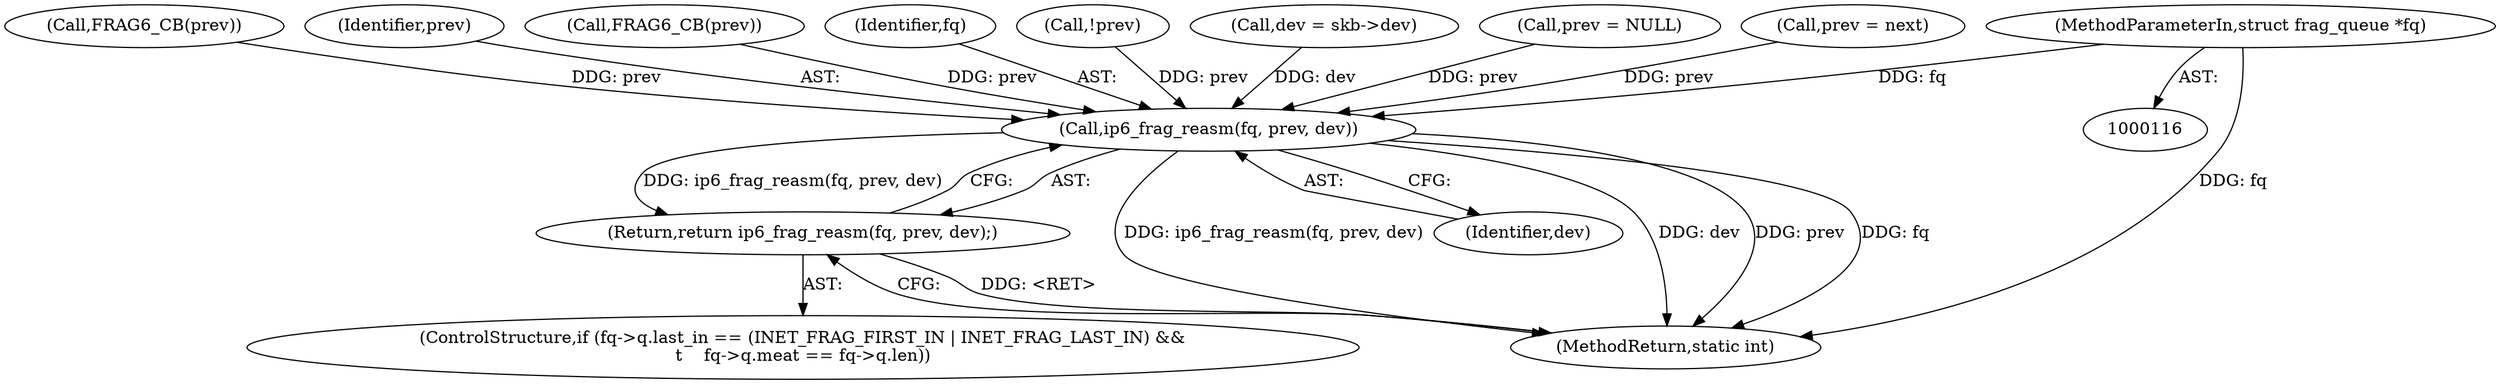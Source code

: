 digraph "0_linux_70789d7052239992824628db8133de08dc78e593_0@pointer" {
"1000117" [label="(MethodParameterIn,struct frag_queue *fq)"];
"1000672" [label="(Call,ip6_frag_reasm(fq, prev, dev))"];
"1000671" [label="(Return,return ip6_frag_reasm(fq, prev, dev);)"];
"1000410" [label="(Call,FRAG6_CB(prev))"];
"1000672" [label="(Call,ip6_frag_reasm(fq, prev, dev))"];
"1000117" [label="(MethodParameterIn,struct frag_queue *fq)"];
"1000649" [label="(ControlStructure,if (fq->q.last_in == (INET_FRAG_FIRST_IN | INET_FRAG_LAST_IN) &&\n\t    fq->q.meat == fq->q.len))"];
"1000674" [label="(Identifier,prev)"];
"1000675" [label="(Identifier,dev)"];
"1000360" [label="(Call,FRAG6_CB(prev))"];
"1000673" [label="(Identifier,fq)"];
"1000716" [label="(MethodReturn,static int)"];
"1000671" [label="(Return,return ip6_frag_reasm(fq, prev, dev);)"];
"1000356" [label="(Call,!prev)"];
"1000582" [label="(Call,dev = skb->dev)"];
"1000369" [label="(Call,prev = NULL)"];
"1000397" [label="(Call,prev = next)"];
"1000117" -> "1000116"  [label="AST: "];
"1000117" -> "1000716"  [label="DDG: fq"];
"1000117" -> "1000672"  [label="DDG: fq"];
"1000672" -> "1000671"  [label="AST: "];
"1000672" -> "1000675"  [label="CFG: "];
"1000673" -> "1000672"  [label="AST: "];
"1000674" -> "1000672"  [label="AST: "];
"1000675" -> "1000672"  [label="AST: "];
"1000671" -> "1000672"  [label="CFG: "];
"1000672" -> "1000716"  [label="DDG: ip6_frag_reasm(fq, prev, dev)"];
"1000672" -> "1000716"  [label="DDG: dev"];
"1000672" -> "1000716"  [label="DDG: prev"];
"1000672" -> "1000716"  [label="DDG: fq"];
"1000672" -> "1000671"  [label="DDG: ip6_frag_reasm(fq, prev, dev)"];
"1000360" -> "1000672"  [label="DDG: prev"];
"1000369" -> "1000672"  [label="DDG: prev"];
"1000356" -> "1000672"  [label="DDG: prev"];
"1000410" -> "1000672"  [label="DDG: prev"];
"1000397" -> "1000672"  [label="DDG: prev"];
"1000582" -> "1000672"  [label="DDG: dev"];
"1000671" -> "1000649"  [label="AST: "];
"1000716" -> "1000671"  [label="CFG: "];
"1000671" -> "1000716"  [label="DDG: <RET>"];
}
